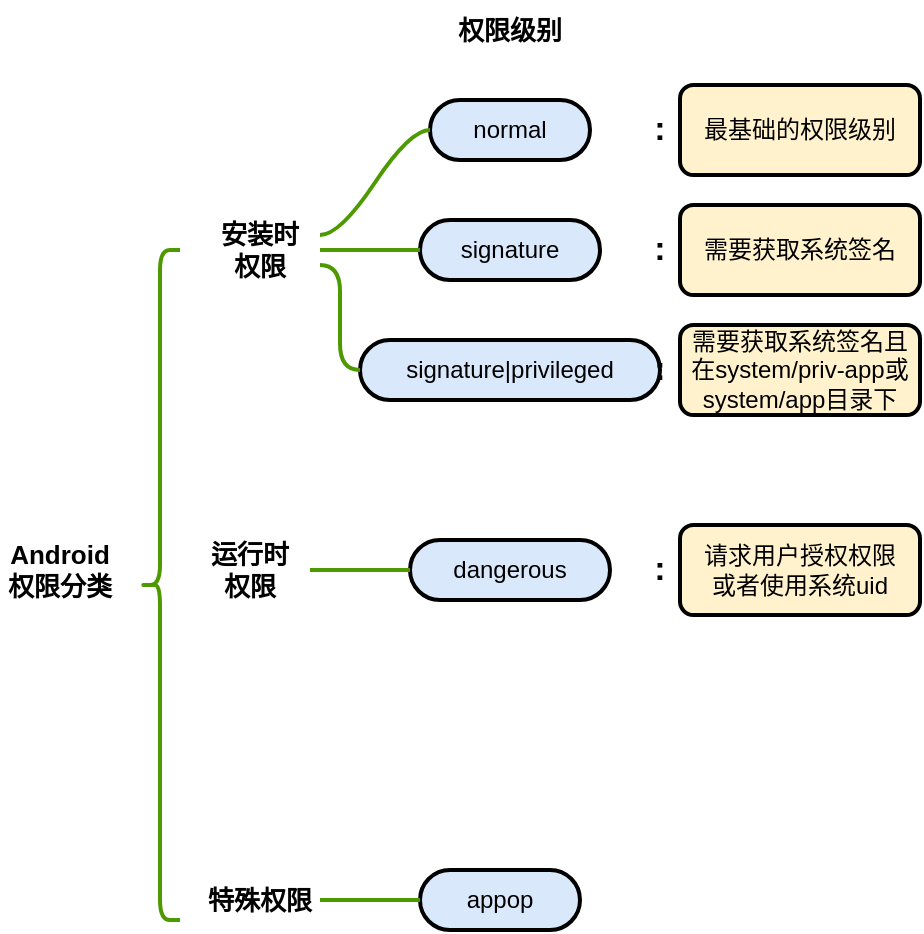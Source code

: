 <mxfile>
    <diagram id="iuWHMxSHf5lVPQUuiU0g" name="Page-1">
        <mxGraphModel dx="621" dy="599" grid="1" gridSize="10" guides="1" tooltips="1" connect="1" arrows="1" fold="1" page="1" pageScale="1" pageWidth="850" pageHeight="1100" math="0" shadow="0">
            <root>
                <mxCell id="0"/>
                <mxCell id="1" parent="0"/>
                <mxCell id="2" value="Android&lt;div&gt;权限分类&lt;/div&gt;" style="text;html=1;align=center;verticalAlign=middle;whiteSpace=wrap;rounded=0;fontSize=13;fontStyle=1" parent="1" vertex="1">
                    <mxGeometry x="130" y="370" width="60" height="30" as="geometry"/>
                </mxCell>
                <mxCell id="3" value="" style="shape=curlyBracket;whiteSpace=wrap;html=1;rounded=1;labelPosition=left;verticalLabelPosition=middle;align=right;verticalAlign=middle;strokeWidth=2;strokeColor=light-dark(#4D9900,#EDEDED);" parent="1" vertex="1">
                    <mxGeometry x="200" y="225" width="20" height="335" as="geometry"/>
                </mxCell>
                <mxCell id="4" value="安装时&lt;div&gt;权限&lt;/div&gt;" style="text;html=1;align=center;verticalAlign=middle;whiteSpace=wrap;rounded=0;fontSize=13;fontStyle=1" parent="1" vertex="1">
                    <mxGeometry x="230" y="210" width="60" height="30" as="geometry"/>
                </mxCell>
                <mxCell id="6" value="运行时&lt;div&gt;权限&lt;/div&gt;" style="text;html=1;align=center;verticalAlign=middle;whiteSpace=wrap;rounded=0;fontSize=13;fontStyle=1" parent="1" vertex="1">
                    <mxGeometry x="225" y="370" width="60" height="30" as="geometry"/>
                </mxCell>
                <mxCell id="12" value="normal" style="whiteSpace=wrap;html=1;rounded=1;arcSize=50;align=center;verticalAlign=middle;strokeWidth=2;autosize=1;spacing=4;treeFolding=1;treeMoving=1;newEdgeStyle={&quot;edgeStyle&quot;:&quot;entityRelationEdgeStyle&quot;,&quot;startArrow&quot;:&quot;none&quot;,&quot;endArrow&quot;:&quot;none&quot;,&quot;segment&quot;:10,&quot;curved&quot;:1,&quot;sourcePerimeterSpacing&quot;:0,&quot;targetPerimeterSpacing&quot;:0};fillColor=#dae8fc;strokeColor=#000000;" parent="1" vertex="1">
                    <mxGeometry x="345" y="150" width="80" height="30" as="geometry"/>
                </mxCell>
                <mxCell id="13" value="" style="edgeStyle=entityRelationEdgeStyle;startArrow=none;endArrow=none;segment=10;curved=1;sourcePerimeterSpacing=0;targetPerimeterSpacing=0;exitX=1;exitY=0.25;exitDx=0;exitDy=0;strokeWidth=2;strokeColor=light-dark(#4D9900,#EDEDED);" parent="1" source="4" target="12" edge="1">
                    <mxGeometry relative="1" as="geometry">
                        <mxPoint x="250" y="520" as="sourcePoint"/>
                    </mxGeometry>
                </mxCell>
                <mxCell id="14" value="signature" style="whiteSpace=wrap;html=1;rounded=1;arcSize=50;align=center;verticalAlign=middle;strokeWidth=2;autosize=1;spacing=4;treeFolding=1;treeMoving=1;newEdgeStyle={&quot;edgeStyle&quot;:&quot;entityRelationEdgeStyle&quot;,&quot;startArrow&quot;:&quot;none&quot;,&quot;endArrow&quot;:&quot;none&quot;,&quot;segment&quot;:10,&quot;curved&quot;:1,&quot;sourcePerimeterSpacing&quot;:0,&quot;targetPerimeterSpacing&quot;:0};fillColor=#dae8fc;strokeColor=#000000;" parent="1" vertex="1">
                    <mxGeometry x="340" y="210" width="90" height="30" as="geometry"/>
                </mxCell>
                <mxCell id="15" value="" style="edgeStyle=entityRelationEdgeStyle;startArrow=none;endArrow=none;segment=10;curved=1;sourcePerimeterSpacing=0;targetPerimeterSpacing=0;exitX=1;exitY=0.5;exitDx=0;exitDy=0;entryX=0;entryY=0.5;entryDx=0;entryDy=0;strokeWidth=2;strokeColor=light-dark(#4D9900,#EDEDED);" parent="1" source="4" target="14" edge="1">
                    <mxGeometry relative="1" as="geometry">
                        <mxPoint x="300" y="228" as="sourcePoint"/>
                        <mxPoint x="330" y="175" as="targetPoint"/>
                    </mxGeometry>
                </mxCell>
                <mxCell id="16" value="signature|privileged" style="whiteSpace=wrap;html=1;rounded=1;arcSize=50;align=center;verticalAlign=middle;strokeWidth=2;autosize=1;spacing=4;treeFolding=1;treeMoving=1;newEdgeStyle={&quot;edgeStyle&quot;:&quot;entityRelationEdgeStyle&quot;,&quot;startArrow&quot;:&quot;none&quot;,&quot;endArrow&quot;:&quot;none&quot;,&quot;segment&quot;:10,&quot;curved&quot;:1,&quot;sourcePerimeterSpacing&quot;:0,&quot;targetPerimeterSpacing&quot;:0};fillColor=#dae8fc;strokeColor=light-dark(#000000, #5c79a3);" parent="1" vertex="1">
                    <mxGeometry x="310" y="270" width="150" height="30" as="geometry"/>
                </mxCell>
                <mxCell id="17" value="" style="edgeStyle=entityRelationEdgeStyle;startArrow=none;endArrow=none;segment=10;curved=1;sourcePerimeterSpacing=0;targetPerimeterSpacing=0;exitX=1;exitY=0.75;exitDx=0;exitDy=0;entryX=0;entryY=0.5;entryDx=0;entryDy=0;strokeWidth=2;strokeColor=light-dark(#4D9900,#EDEDED);" parent="1" source="4" target="16" edge="1">
                    <mxGeometry relative="1" as="geometry">
                        <mxPoint x="300" y="235" as="sourcePoint"/>
                        <mxPoint x="325" y="235" as="targetPoint"/>
                    </mxGeometry>
                </mxCell>
                <mxCell id="18" value="dangerous" style="whiteSpace=wrap;html=1;rounded=1;arcSize=50;align=center;verticalAlign=middle;strokeWidth=2;autosize=1;spacing=4;treeFolding=1;treeMoving=1;newEdgeStyle={&quot;edgeStyle&quot;:&quot;entityRelationEdgeStyle&quot;,&quot;startArrow&quot;:&quot;none&quot;,&quot;endArrow&quot;:&quot;none&quot;,&quot;segment&quot;:10,&quot;curved&quot;:1,&quot;sourcePerimeterSpacing&quot;:0,&quot;targetPerimeterSpacing&quot;:0};fillColor=#dae8fc;strokeColor=#000000;" parent="1" vertex="1">
                    <mxGeometry x="335" y="370" width="100" height="30" as="geometry"/>
                </mxCell>
                <mxCell id="19" value="" style="edgeStyle=entityRelationEdgeStyle;startArrow=none;endArrow=none;segment=10;curved=1;sourcePerimeterSpacing=0;targetPerimeterSpacing=0;exitX=1;exitY=0.5;exitDx=0;exitDy=0;entryX=0;entryY=0.5;entryDx=0;entryDy=0;strokeWidth=2;strokeColor=light-dark(#4D9900,#EDEDED);" parent="1" source="6" target="18" edge="1">
                    <mxGeometry relative="1" as="geometry">
                        <mxPoint x="295" y="185" as="sourcePoint"/>
                        <mxPoint x="320" y="185" as="targetPoint"/>
                    </mxGeometry>
                </mxCell>
                <mxCell id="20" value="特殊权限" style="text;html=1;align=center;verticalAlign=middle;whiteSpace=wrap;rounded=0;fontSize=13;fontStyle=1" parent="1" vertex="1">
                    <mxGeometry x="230" y="535" width="60" height="30" as="geometry"/>
                </mxCell>
                <mxCell id="21" value="appop" style="whiteSpace=wrap;html=1;rounded=1;arcSize=50;align=center;verticalAlign=middle;strokeWidth=2;autosize=1;spacing=4;treeFolding=1;treeMoving=1;newEdgeStyle={&quot;edgeStyle&quot;:&quot;entityRelationEdgeStyle&quot;,&quot;startArrow&quot;:&quot;none&quot;,&quot;endArrow&quot;:&quot;none&quot;,&quot;segment&quot;:10,&quot;curved&quot;:1,&quot;sourcePerimeterSpacing&quot;:0,&quot;targetPerimeterSpacing&quot;:0};fillColor=#dae8fc;strokeColor=#000000;" parent="1" vertex="1">
                    <mxGeometry x="340" y="535" width="80" height="30" as="geometry"/>
                </mxCell>
                <mxCell id="22" value="" style="edgeStyle=entityRelationEdgeStyle;startArrow=none;endArrow=none;segment=10;curved=1;sourcePerimeterSpacing=0;targetPerimeterSpacing=0;exitX=1;exitY=0.5;exitDx=0;exitDy=0;entryX=0;entryY=0.5;entryDx=0;entryDy=0;strokeWidth=2;strokeColor=light-dark(#4D9900,#EDEDED);" parent="1" source="20" target="21" edge="1">
                    <mxGeometry relative="1" as="geometry">
                        <mxPoint x="295" y="395" as="sourcePoint"/>
                        <mxPoint x="315" y="395" as="targetPoint"/>
                        <Array as="points">
                            <mxPoint x="290" y="560"/>
                        </Array>
                    </mxGeometry>
                </mxCell>
                <mxCell id="23" value="权限级别" style="text;html=1;align=center;verticalAlign=middle;whiteSpace=wrap;rounded=0;fontSize=13;fontStyle=1" parent="1" vertex="1">
                    <mxGeometry x="355" y="100" width="60" height="30" as="geometry"/>
                </mxCell>
                <mxCell id="30" value="最基础的权限级别" style="rounded=1;whiteSpace=wrap;html=1;fillColor=#fff2cc;strokeColor=#000000;strokeWidth=2;" parent="1" vertex="1">
                    <mxGeometry x="470" y="142.5" width="120" height="45" as="geometry"/>
                </mxCell>
                <mxCell id="31" value="需要获取系统签名" style="rounded=1;whiteSpace=wrap;html=1;fillColor=#fff2cc;strokeColor=#000000;strokeWidth=2;" parent="1" vertex="1">
                    <mxGeometry x="470" y="202.5" width="120" height="45" as="geometry"/>
                </mxCell>
                <mxCell id="32" value="需要获取系统签名且在system/priv-app或system/app目录下" style="rounded=1;whiteSpace=wrap;html=1;fillColor=#fff2cc;strokeColor=#000000;strokeWidth=2;" parent="1" vertex="1">
                    <mxGeometry x="470" y="262.5" width="120" height="45" as="geometry"/>
                </mxCell>
                <mxCell id="33" value="请求用户授权权限&lt;div&gt;或者使用系统uid&lt;/div&gt;" style="rounded=1;whiteSpace=wrap;html=1;fillColor=#fff2cc;strokeColor=#000000;strokeWidth=2;" parent="1" vertex="1">
                    <mxGeometry x="470" y="362.5" width="120" height="45" as="geometry"/>
                </mxCell>
                <mxCell id="36" value=":" style="text;html=1;align=center;verticalAlign=middle;whiteSpace=wrap;rounded=0;fontStyle=1;fontSize=17;fontColor=light-dark(#050505, #589916);" parent="1" vertex="1">
                    <mxGeometry x="430" y="150" width="60" height="30" as="geometry"/>
                </mxCell>
                <mxCell id="39" value=":" style="text;html=1;align=center;verticalAlign=middle;whiteSpace=wrap;rounded=0;fontStyle=1;fontSize=17;fontColor=light-dark(#050505, #589916);" parent="1" vertex="1">
                    <mxGeometry x="430" y="210" width="60" height="30" as="geometry"/>
                </mxCell>
                <mxCell id="40" value=":" style="text;html=1;align=center;verticalAlign=middle;whiteSpace=wrap;rounded=0;fontStyle=1;fontSize=17;fontColor=light-dark(#050505, #589916);" parent="1" vertex="1">
                    <mxGeometry x="430" y="270" width="60" height="30" as="geometry"/>
                </mxCell>
                <mxCell id="41" value=":" style="text;html=1;align=center;verticalAlign=middle;whiteSpace=wrap;rounded=0;fontStyle=1;fontSize=17;fontColor=light-dark(#050505, #589916);" parent="1" vertex="1">
                    <mxGeometry x="430" y="370" width="60" height="30" as="geometry"/>
                </mxCell>
            </root>
        </mxGraphModel>
    </diagram>
</mxfile>